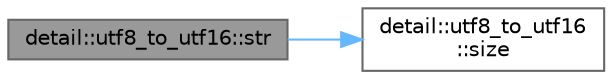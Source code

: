 digraph "detail::utf8_to_utf16::str"
{
 // LATEX_PDF_SIZE
  bgcolor="transparent";
  edge [fontname=Helvetica,fontsize=10,labelfontname=Helvetica,labelfontsize=10];
  node [fontname=Helvetica,fontsize=10,shape=box,height=0.2,width=0.4];
  rankdir="LR";
  Node1 [id="Node000001",label="detail::utf8_to_utf16::str",height=0.2,width=0.4,color="gray40", fillcolor="grey60", style="filled", fontcolor="black",tooltip=" "];
  Node1 -> Node2 [id="edge2_Node000001_Node000002",color="steelblue1",style="solid",tooltip=" "];
  Node2 [id="Node000002",label="detail::utf8_to_utf16\l::size",height=0.2,width=0.4,color="grey40", fillcolor="white", style="filled",URL="$classdetail_1_1utf8__to__utf16.html#ab55eaddf875d1b3b43e5a18b16235723",tooltip=" "];
}
